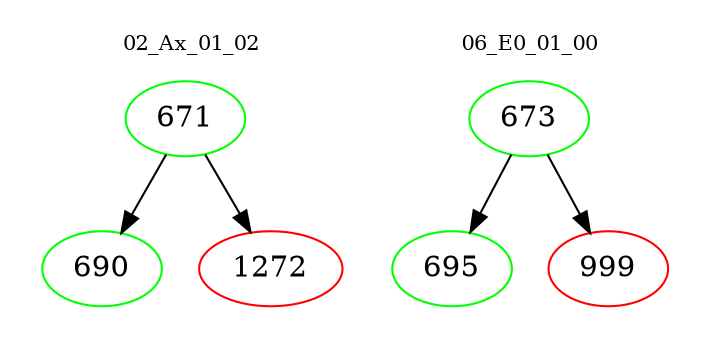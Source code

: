 digraph{
subgraph cluster_0 {
color = white
label = "02_Ax_01_02";
fontsize=10;
T0_671 [label="671", color="green"]
T0_671 -> T0_690 [color="black"]
T0_690 [label="690", color="green"]
T0_671 -> T0_1272 [color="black"]
T0_1272 [label="1272", color="red"]
}
subgraph cluster_1 {
color = white
label = "06_E0_01_00";
fontsize=10;
T1_673 [label="673", color="green"]
T1_673 -> T1_695 [color="black"]
T1_695 [label="695", color="green"]
T1_673 -> T1_999 [color="black"]
T1_999 [label="999", color="red"]
}
}
